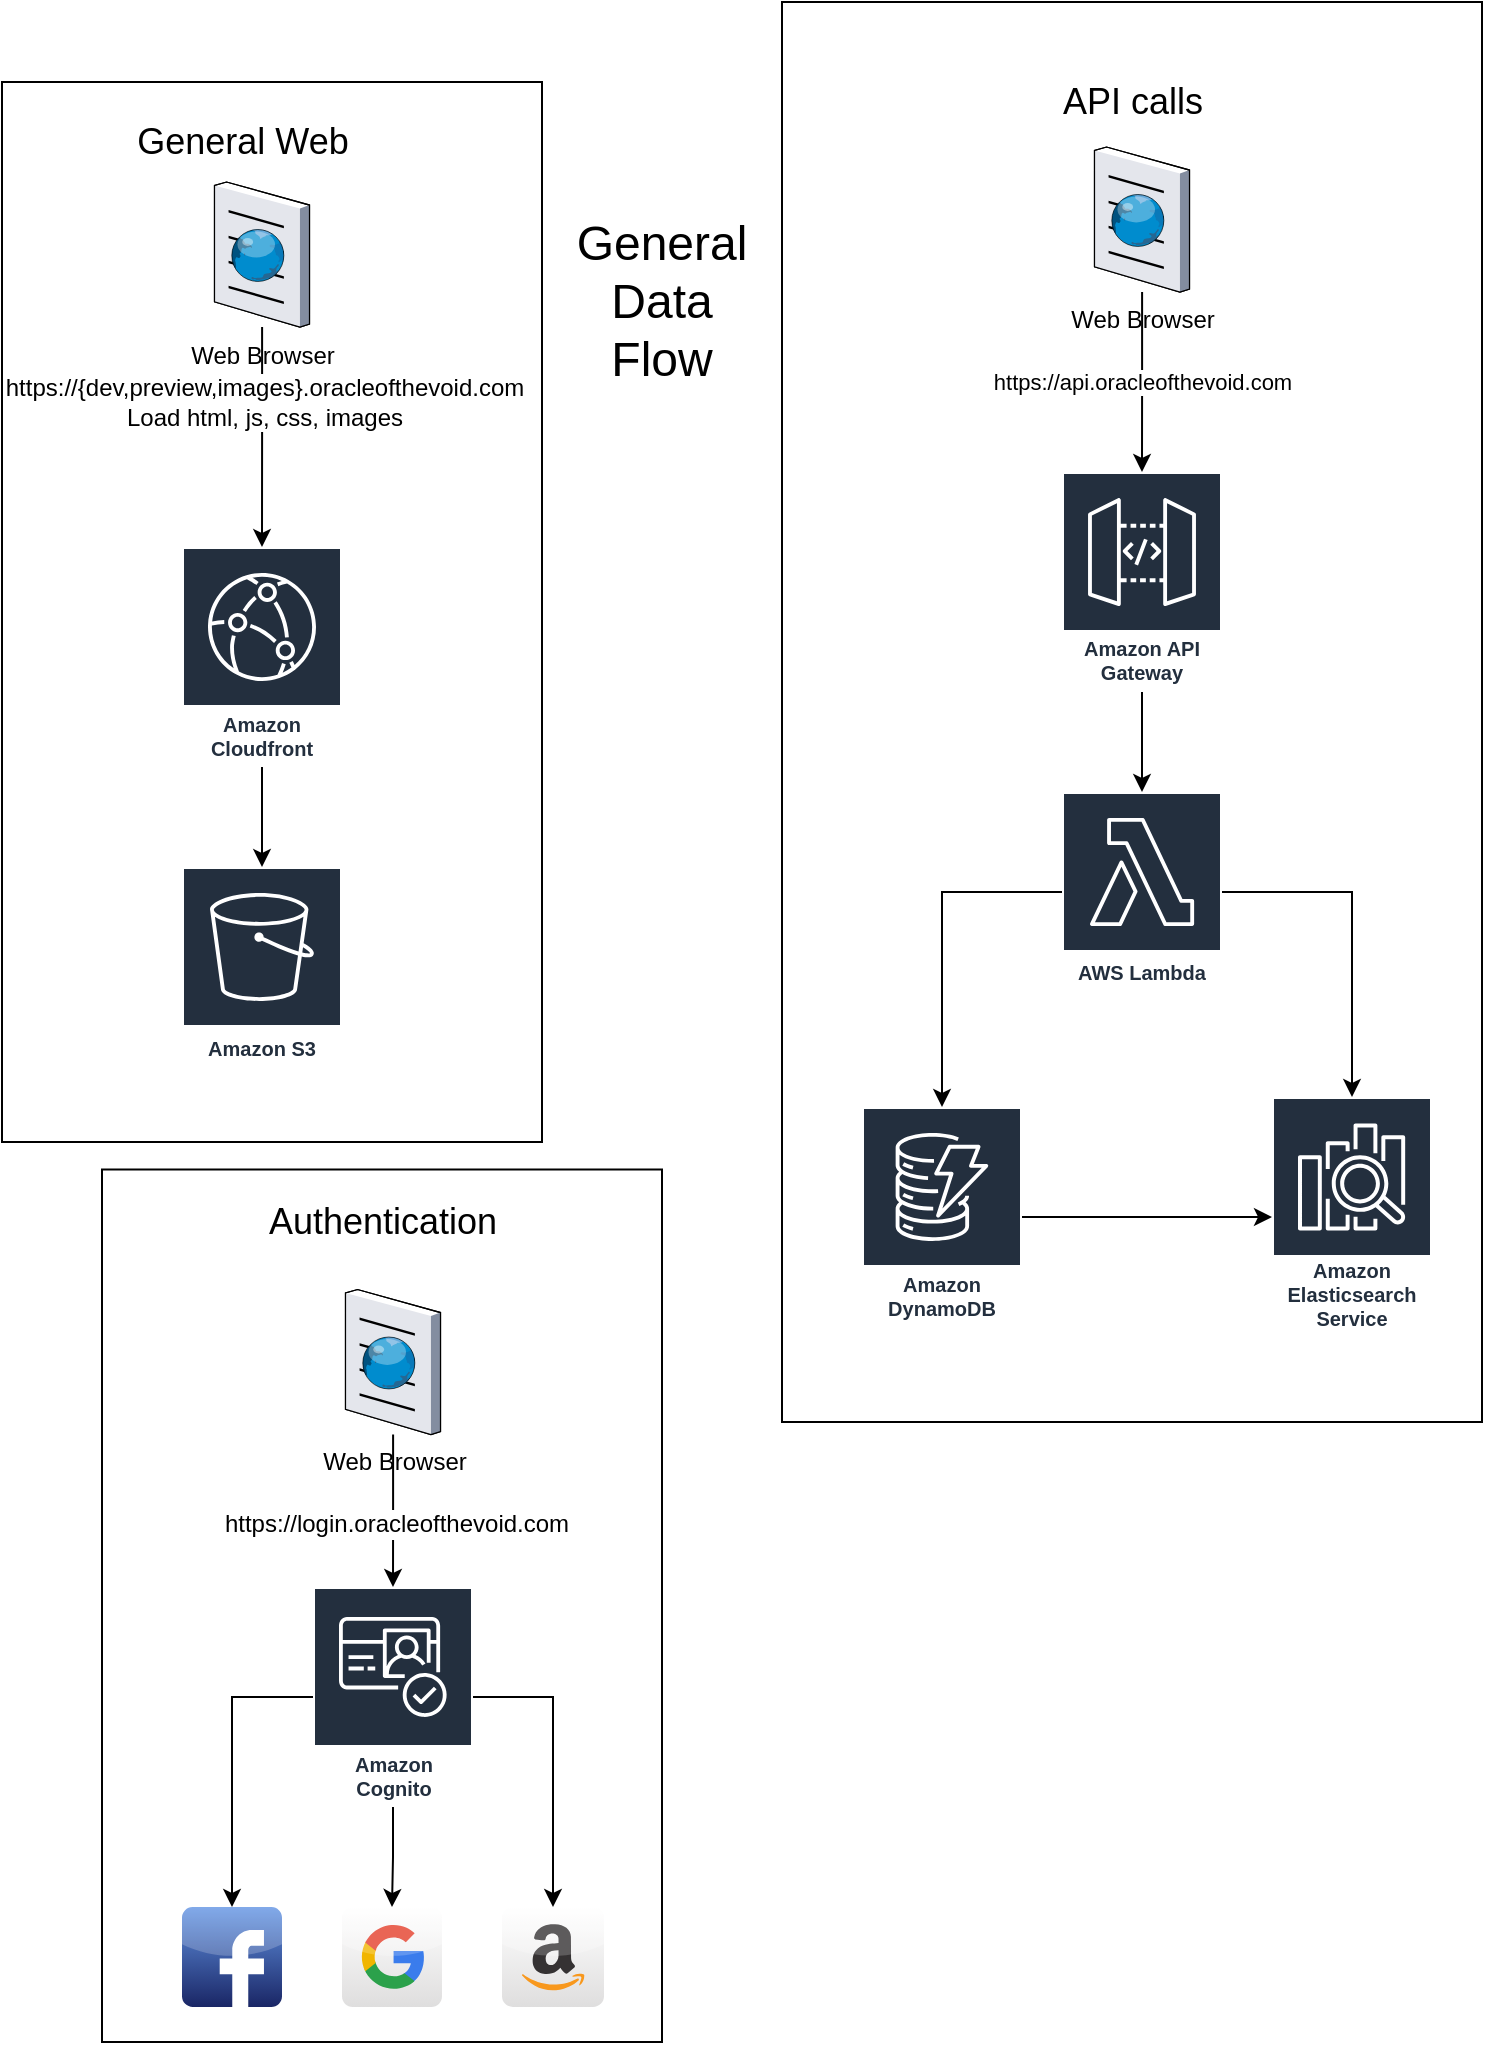 <mxfile version="12.7.8" type="github">
  <diagram id="RIBo_9NTD8lqMq1S--e2" name="Page-1">
    <mxGraphModel dx="2263" dy="1131" grid="1" gridSize="10" guides="1" tooltips="1" connect="1" arrows="1" fold="1" page="1" pageScale="1" pageWidth="850" pageHeight="1100" math="0" shadow="0">
      <root>
        <mxCell id="0" />
        <mxCell id="1" parent="0" />
        <mxCell id="iMgjV0n0QSvBLXLkR0XA-44" value="" style="rounded=0;whiteSpace=wrap;html=1;" vertex="1" parent="1">
          <mxGeometry x="60" y="623.75" width="280" height="436.25" as="geometry" />
        </mxCell>
        <mxCell id="iMgjV0n0QSvBLXLkR0XA-42" value="" style="rounded=0;whiteSpace=wrap;html=1;" vertex="1" parent="1">
          <mxGeometry x="400" y="40" width="350" height="710" as="geometry" />
        </mxCell>
        <mxCell id="iMgjV0n0QSvBLXLkR0XA-41" value="" style="rounded=0;whiteSpace=wrap;html=1;" vertex="1" parent="1">
          <mxGeometry x="10" y="80" width="270" height="530" as="geometry" />
        </mxCell>
        <mxCell id="iMgjV0n0QSvBLXLkR0XA-12" style="edgeStyle=orthogonalEdgeStyle;rounded=0;orthogonalLoop=1;jettySize=auto;html=1;" edge="1" parent="1" source="iMgjV0n0QSvBLXLkR0XA-5" target="iMgjV0n0QSvBLXLkR0XA-6">
          <mxGeometry relative="1" as="geometry" />
        </mxCell>
        <mxCell id="iMgjV0n0QSvBLXLkR0XA-5" value="Amazon Cloudfront" style="outlineConnect=0;fontColor=#232F3E;gradientColor=none;strokeColor=#ffffff;fillColor=#232F3E;dashed=0;verticalLabelPosition=middle;verticalAlign=bottom;align=center;html=1;whiteSpace=wrap;fontSize=10;fontStyle=1;spacing=3;shape=mxgraph.aws4.productIcon;prIcon=mxgraph.aws4.cloudfront;" vertex="1" parent="1">
          <mxGeometry x="100" y="312.5" width="80" height="110" as="geometry" />
        </mxCell>
        <mxCell id="iMgjV0n0QSvBLXLkR0XA-6" value="Amazon S3" style="outlineConnect=0;fontColor=#232F3E;gradientColor=none;strokeColor=#ffffff;fillColor=#232F3E;dashed=0;verticalLabelPosition=middle;verticalAlign=bottom;align=center;html=1;whiteSpace=wrap;fontSize=10;fontStyle=1;spacing=3;shape=mxgraph.aws4.productIcon;prIcon=mxgraph.aws4.s3;" vertex="1" parent="1">
          <mxGeometry x="100" y="472.5" width="80" height="100" as="geometry" />
        </mxCell>
        <mxCell id="iMgjV0n0QSvBLXLkR0XA-19" style="edgeStyle=orthogonalEdgeStyle;rounded=0;orthogonalLoop=1;jettySize=auto;html=1;" edge="1" parent="1" source="iMgjV0n0QSvBLXLkR0XA-7" target="iMgjV0n0QSvBLXLkR0XA-17">
          <mxGeometry relative="1" as="geometry" />
        </mxCell>
        <mxCell id="iMgjV0n0QSvBLXLkR0XA-20" style="edgeStyle=orthogonalEdgeStyle;rounded=0;orthogonalLoop=1;jettySize=auto;html=1;" edge="1" parent="1" source="iMgjV0n0QSvBLXLkR0XA-7" target="iMgjV0n0QSvBLXLkR0XA-18">
          <mxGeometry relative="1" as="geometry" />
        </mxCell>
        <mxCell id="iMgjV0n0QSvBLXLkR0XA-7" value="AWS Lambda" style="outlineConnect=0;fontColor=#232F3E;gradientColor=none;strokeColor=#ffffff;fillColor=#232F3E;dashed=0;verticalLabelPosition=middle;verticalAlign=bottom;align=center;html=1;whiteSpace=wrap;fontSize=10;fontStyle=1;spacing=3;shape=mxgraph.aws4.productIcon;prIcon=mxgraph.aws4.lambda;" vertex="1" parent="1">
          <mxGeometry x="540" y="435" width="80" height="100" as="geometry" />
        </mxCell>
        <mxCell id="iMgjV0n0QSvBLXLkR0XA-10" style="edgeStyle=orthogonalEdgeStyle;rounded=0;orthogonalLoop=1;jettySize=auto;html=1;" edge="1" parent="1" source="iMgjV0n0QSvBLXLkR0XA-8" target="iMgjV0n0QSvBLXLkR0XA-5">
          <mxGeometry relative="1" as="geometry" />
        </mxCell>
        <mxCell id="iMgjV0n0QSvBLXLkR0XA-13" value="https://{dev,preview,images}.oracleofthevoid.com&lt;br&gt;Load html, js, css, images" style="text;html=1;align=center;verticalAlign=middle;resizable=0;points=[];labelBackgroundColor=#ffffff;" vertex="1" connectable="0" parent="iMgjV0n0QSvBLXLkR0XA-10">
          <mxGeometry x="-0.33" y="1" relative="1" as="geometry">
            <mxPoint as="offset" />
          </mxGeometry>
        </mxCell>
        <mxCell id="iMgjV0n0QSvBLXLkR0XA-8" value="Web Browser" style="verticalLabelPosition=bottom;aspect=fixed;html=1;verticalAlign=top;strokeColor=none;align=center;outlineConnect=0;shape=mxgraph.citrix.browser;" vertex="1" parent="1">
          <mxGeometry x="116.25" y="130" width="47.5" height="72.5" as="geometry" />
        </mxCell>
        <mxCell id="iMgjV0n0QSvBLXLkR0XA-16" style="edgeStyle=orthogonalEdgeStyle;rounded=0;orthogonalLoop=1;jettySize=auto;html=1;" edge="1" parent="1" source="iMgjV0n0QSvBLXLkR0XA-9" target="iMgjV0n0QSvBLXLkR0XA-7">
          <mxGeometry relative="1" as="geometry" />
        </mxCell>
        <mxCell id="iMgjV0n0QSvBLXLkR0XA-9" value="Amazon API Gateway" style="outlineConnect=0;fontColor=#232F3E;gradientColor=none;strokeColor=#ffffff;fillColor=#232F3E;dashed=0;verticalLabelPosition=middle;verticalAlign=bottom;align=center;html=1;whiteSpace=wrap;fontSize=10;fontStyle=1;spacing=3;shape=mxgraph.aws4.productIcon;prIcon=mxgraph.aws4.api_gateway;" vertex="1" parent="1">
          <mxGeometry x="540" y="275" width="80" height="110" as="geometry" />
        </mxCell>
        <mxCell id="iMgjV0n0QSvBLXLkR0XA-15" value="https://api.oracleofthevoid.com" style="edgeStyle=orthogonalEdgeStyle;rounded=0;orthogonalLoop=1;jettySize=auto;html=1;" edge="1" parent="1" source="iMgjV0n0QSvBLXLkR0XA-14" target="iMgjV0n0QSvBLXLkR0XA-9">
          <mxGeometry relative="1" as="geometry" />
        </mxCell>
        <mxCell id="iMgjV0n0QSvBLXLkR0XA-14" value="Web Browser" style="verticalLabelPosition=bottom;aspect=fixed;html=1;verticalAlign=top;strokeColor=none;align=center;outlineConnect=0;shape=mxgraph.citrix.browser;" vertex="1" parent="1">
          <mxGeometry x="556.25" y="112.5" width="47.5" height="72.5" as="geometry" />
        </mxCell>
        <mxCell id="iMgjV0n0QSvBLXLkR0XA-21" style="edgeStyle=orthogonalEdgeStyle;rounded=0;orthogonalLoop=1;jettySize=auto;html=1;" edge="1" parent="1" source="iMgjV0n0QSvBLXLkR0XA-17" target="iMgjV0n0QSvBLXLkR0XA-18">
          <mxGeometry relative="1" as="geometry" />
        </mxCell>
        <mxCell id="iMgjV0n0QSvBLXLkR0XA-17" value="Amazon DynamoDB" style="outlineConnect=0;fontColor=#232F3E;gradientColor=none;strokeColor=#ffffff;fillColor=#232F3E;dashed=0;verticalLabelPosition=middle;verticalAlign=bottom;align=center;html=1;whiteSpace=wrap;fontSize=10;fontStyle=1;spacing=3;shape=mxgraph.aws4.productIcon;prIcon=mxgraph.aws4.dynamodb;" vertex="1" parent="1">
          <mxGeometry x="440" y="592.5" width="80" height="110" as="geometry" />
        </mxCell>
        <mxCell id="iMgjV0n0QSvBLXLkR0XA-18" value="Amazon Elasticsearch Service" style="outlineConnect=0;fontColor=#232F3E;gradientColor=none;strokeColor=#ffffff;fillColor=#232F3E;dashed=0;verticalLabelPosition=middle;verticalAlign=bottom;align=center;html=1;whiteSpace=wrap;fontSize=10;fontStyle=1;spacing=3;shape=mxgraph.aws4.productIcon;prIcon=mxgraph.aws4.elasticsearch_service;" vertex="1" parent="1">
          <mxGeometry x="645" y="587.5" width="80" height="120" as="geometry" />
        </mxCell>
        <mxCell id="iMgjV0n0QSvBLXLkR0XA-22" value="&lt;font style=&quot;font-size: 24px&quot;&gt;General Data Flow&lt;/font&gt;" style="text;html=1;strokeColor=none;fillColor=none;align=center;verticalAlign=middle;whiteSpace=wrap;rounded=0;" vertex="1" parent="1">
          <mxGeometry x="320" y="180" width="40" height="20" as="geometry" />
        </mxCell>
        <mxCell id="iMgjV0n0QSvBLXLkR0XA-29" style="edgeStyle=orthogonalEdgeStyle;rounded=0;orthogonalLoop=1;jettySize=auto;html=1;" edge="1" parent="1" source="iMgjV0n0QSvBLXLkR0XA-23" target="iMgjV0n0QSvBLXLkR0XA-27">
          <mxGeometry relative="1" as="geometry" />
        </mxCell>
        <mxCell id="iMgjV0n0QSvBLXLkR0XA-31" style="edgeStyle=orthogonalEdgeStyle;rounded=0;orthogonalLoop=1;jettySize=auto;html=1;" edge="1" parent="1" source="iMgjV0n0QSvBLXLkR0XA-23" target="iMgjV0n0QSvBLXLkR0XA-26">
          <mxGeometry relative="1" as="geometry" />
        </mxCell>
        <mxCell id="iMgjV0n0QSvBLXLkR0XA-32" style="edgeStyle=orthogonalEdgeStyle;rounded=0;orthogonalLoop=1;jettySize=auto;html=1;" edge="1" parent="1" source="iMgjV0n0QSvBLXLkR0XA-23" target="iMgjV0n0QSvBLXLkR0XA-28">
          <mxGeometry relative="1" as="geometry" />
        </mxCell>
        <mxCell id="iMgjV0n0QSvBLXLkR0XA-23" value="Amazon Cognito" style="outlineConnect=0;fontColor=#232F3E;gradientColor=none;strokeColor=#ffffff;fillColor=#232F3E;dashed=0;verticalLabelPosition=middle;verticalAlign=bottom;align=center;html=1;whiteSpace=wrap;fontSize=10;fontStyle=1;spacing=3;shape=mxgraph.aws4.productIcon;prIcon=mxgraph.aws4.cognito;" vertex="1" parent="1">
          <mxGeometry x="165.5" y="832.5" width="80" height="110" as="geometry" />
        </mxCell>
        <mxCell id="iMgjV0n0QSvBLXLkR0XA-33" style="edgeStyle=orthogonalEdgeStyle;rounded=0;orthogonalLoop=1;jettySize=auto;html=1;" edge="1" parent="1" source="iMgjV0n0QSvBLXLkR0XA-24" target="iMgjV0n0QSvBLXLkR0XA-23">
          <mxGeometry relative="1" as="geometry" />
        </mxCell>
        <mxCell id="iMgjV0n0QSvBLXLkR0XA-34" value="https://login.oracleofthevoid.com" style="text;html=1;align=center;verticalAlign=middle;resizable=0;points=[];labelBackgroundColor=#ffffff;" vertex="1" connectable="0" parent="iMgjV0n0QSvBLXLkR0XA-33">
          <mxGeometry x="0.162" y="1" relative="1" as="geometry">
            <mxPoint as="offset" />
          </mxGeometry>
        </mxCell>
        <mxCell id="iMgjV0n0QSvBLXLkR0XA-24" value="Web Browser" style="verticalLabelPosition=bottom;aspect=fixed;html=1;verticalAlign=top;strokeColor=none;align=center;outlineConnect=0;shape=mxgraph.citrix.browser;" vertex="1" parent="1">
          <mxGeometry x="181.75" y="683.75" width="47.5" height="72.5" as="geometry" />
        </mxCell>
        <mxCell id="iMgjV0n0QSvBLXLkR0XA-26" value="" style="dashed=0;outlineConnect=0;html=1;align=center;labelPosition=center;verticalLabelPosition=bottom;verticalAlign=top;shape=mxgraph.webicons.facebook;fillColor=#6294E4;gradientColor=#1A2665" vertex="1" parent="1">
          <mxGeometry x="100" y="992.5" width="50" height="50" as="geometry" />
        </mxCell>
        <mxCell id="iMgjV0n0QSvBLXLkR0XA-27" value="" style="dashed=0;outlineConnect=0;html=1;align=center;labelPosition=center;verticalLabelPosition=bottom;verticalAlign=top;shape=mxgraph.webicons.google;gradientColor=#DFDEDE" vertex="1" parent="1">
          <mxGeometry x="180" y="992.5" width="50" height="50" as="geometry" />
        </mxCell>
        <mxCell id="iMgjV0n0QSvBLXLkR0XA-28" value="" style="dashed=0;outlineConnect=0;html=1;align=center;labelPosition=center;verticalLabelPosition=bottom;verticalAlign=top;shape=mxgraph.webicons.amazon;gradientColor=#DFDEDE" vertex="1" parent="1">
          <mxGeometry x="260" y="992.5" width="51" height="50" as="geometry" />
        </mxCell>
        <mxCell id="iMgjV0n0QSvBLXLkR0XA-35" value="&lt;font style=&quot;font-size: 18px&quot;&gt;General Web&lt;/font&gt;" style="text;html=1;align=center;verticalAlign=middle;resizable=0;points=[];autosize=1;" vertex="1" parent="1">
          <mxGeometry x="70" y="100" width="120" height="20" as="geometry" />
        </mxCell>
        <mxCell id="iMgjV0n0QSvBLXLkR0XA-36" value="&lt;font style=&quot;font-size: 18px&quot;&gt;API calls&lt;/font&gt;" style="text;html=1;align=center;verticalAlign=middle;resizable=0;points=[];autosize=1;" vertex="1" parent="1">
          <mxGeometry x="530" y="80" width="90" height="20" as="geometry" />
        </mxCell>
        <mxCell id="iMgjV0n0QSvBLXLkR0XA-39" value="&lt;font style=&quot;font-size: 18px&quot;&gt;Authentication&lt;/font&gt;" style="text;html=1;align=center;verticalAlign=middle;resizable=0;points=[];autosize=1;" vertex="1" parent="1">
          <mxGeometry x="135" y="640" width="130" height="20" as="geometry" />
        </mxCell>
      </root>
    </mxGraphModel>
  </diagram>
</mxfile>
